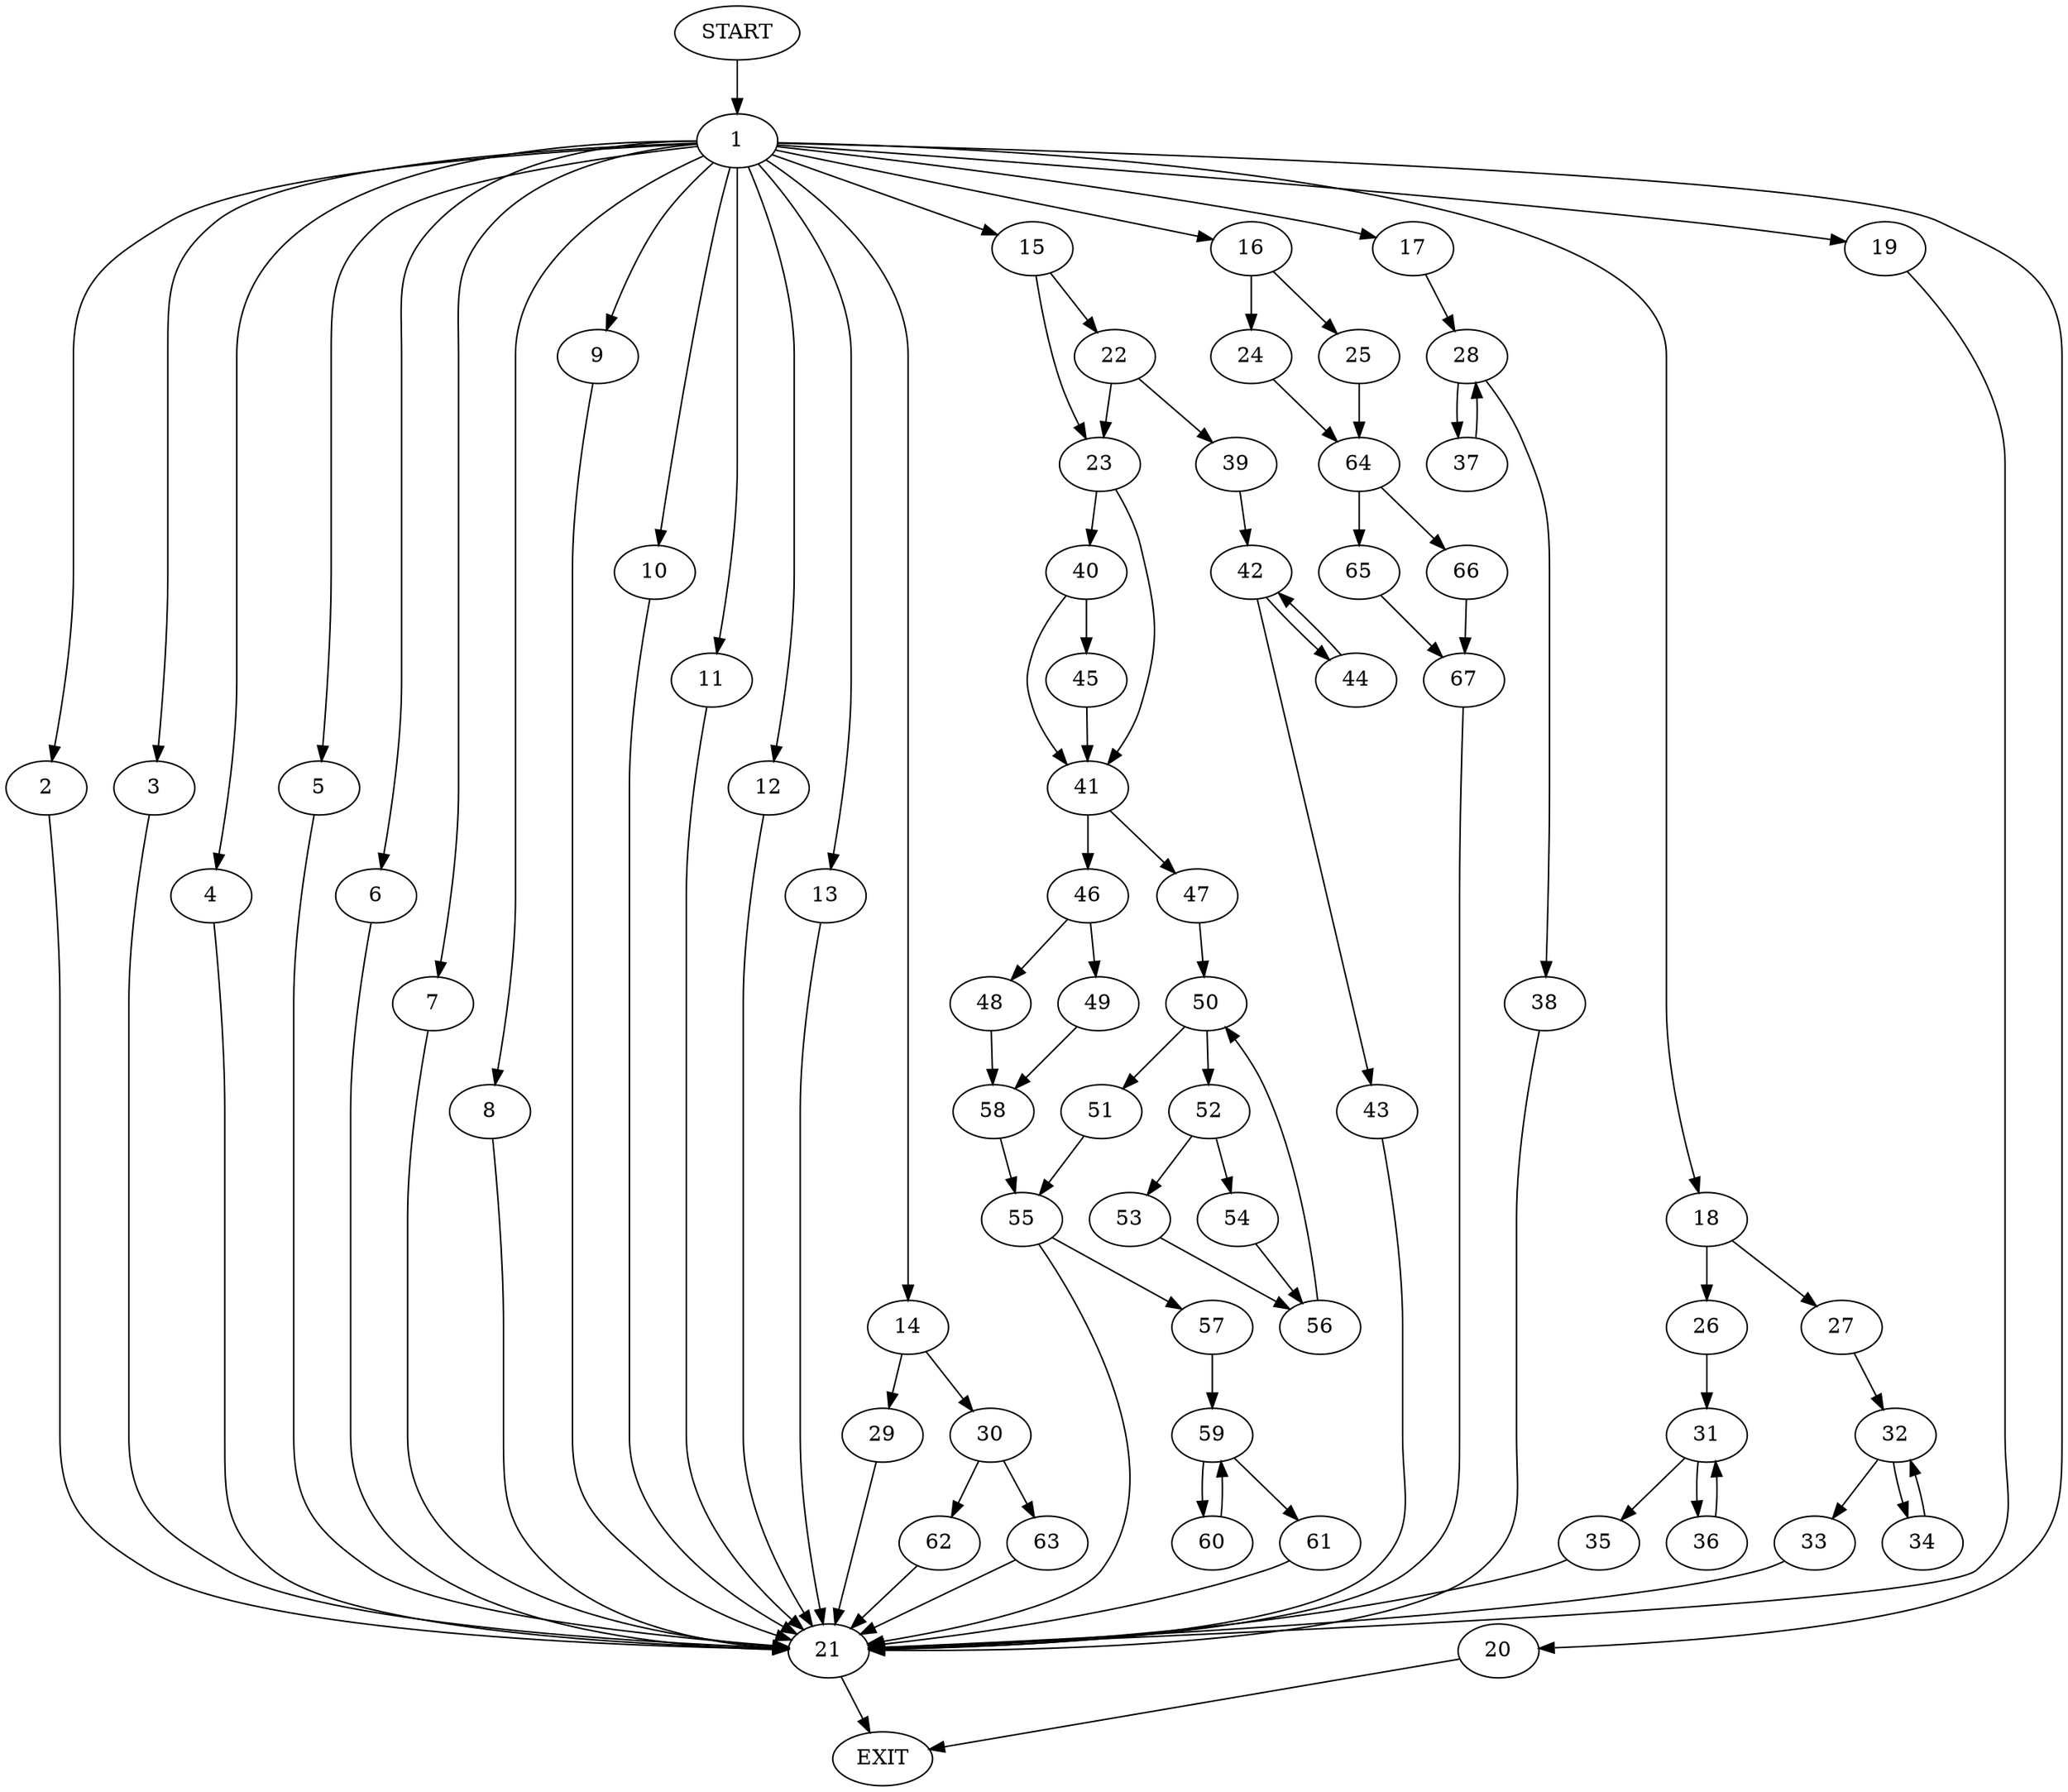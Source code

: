 digraph {
0 [label="START"]
68 [label="EXIT"]
0 -> 1
1 -> 2
1 -> 3
1 -> 4
1 -> 5
1 -> 6
1 -> 7
1 -> 8
1 -> 9
1 -> 10
1 -> 11
1 -> 12
1 -> 13
1 -> 14
1 -> 15
1 -> 16
1 -> 17
1 -> 18
1 -> 19
1 -> 20
19 -> 21
11 -> 21
20 -> 68
12 -> 21
8 -> 21
10 -> 21
6 -> 21
15 -> 22
15 -> 23
16 -> 24
16 -> 25
18 -> 26
18 -> 27
3 -> 21
9 -> 21
7 -> 21
17 -> 28
5 -> 21
2 -> 21
14 -> 29
14 -> 30
13 -> 21
4 -> 21
21 -> 68
26 -> 31
27 -> 32
32 -> 33
32 -> 34
34 -> 32
33 -> 21
31 -> 35
31 -> 36
35 -> 21
36 -> 31
28 -> 37
28 -> 38
38 -> 21
37 -> 28
22 -> 23
22 -> 39
23 -> 40
23 -> 41
39 -> 42
42 -> 43
42 -> 44
43 -> 21
44 -> 42
40 -> 45
40 -> 41
41 -> 46
41 -> 47
45 -> 41
46 -> 48
46 -> 49
47 -> 50
50 -> 51
50 -> 52
52 -> 53
52 -> 54
51 -> 55
54 -> 56
53 -> 56
56 -> 50
55 -> 21
55 -> 57
49 -> 58
48 -> 58
58 -> 55
57 -> 59
59 -> 60
59 -> 61
60 -> 59
61 -> 21
29 -> 21
30 -> 62
30 -> 63
63 -> 21
62 -> 21
25 -> 64
24 -> 64
64 -> 65
64 -> 66
66 -> 67
65 -> 67
67 -> 21
}
